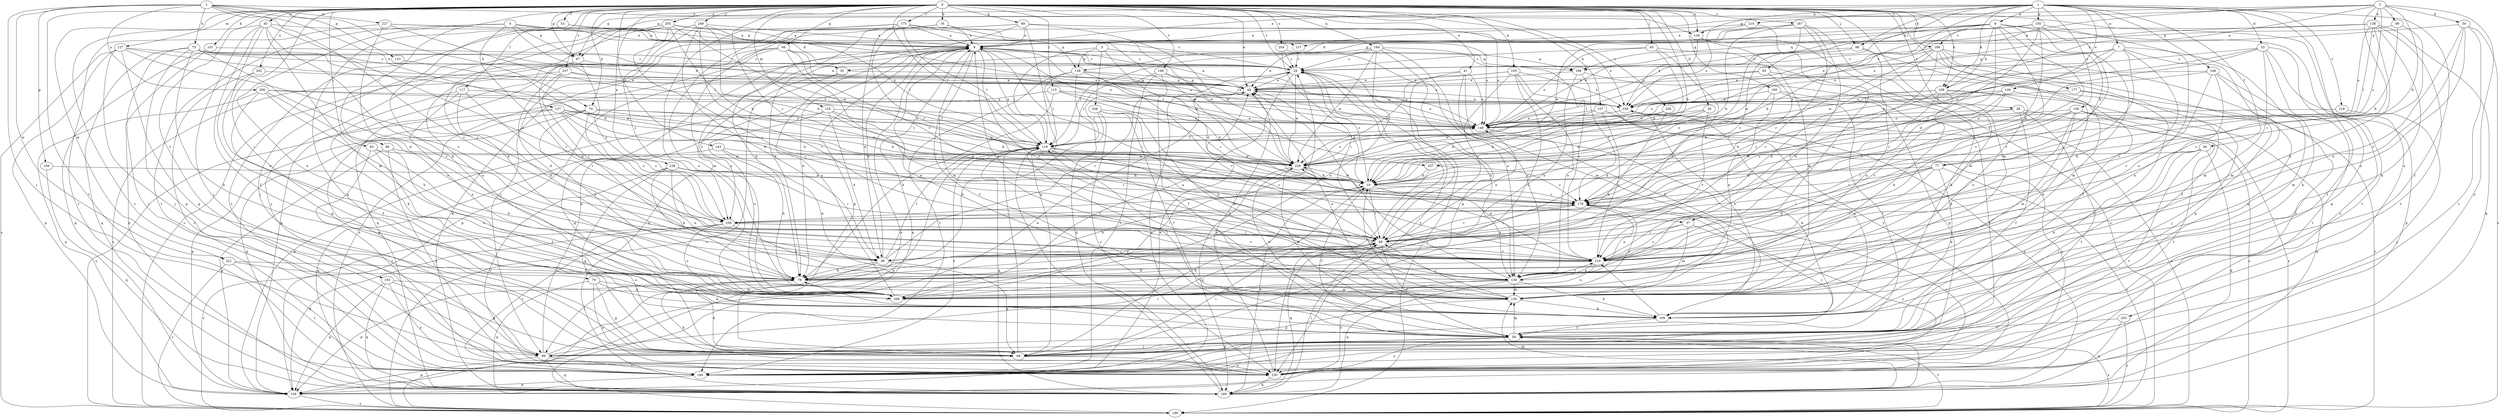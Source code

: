 strict digraph  {
0;
1;
2;
3;
4;
5;
6;
7;
9;
16;
19;
28;
29;
30;
33;
34;
35;
37;
38;
41;
45;
48;
53;
56;
58;
66;
67;
68;
69;
74;
75;
77;
78;
79;
80;
83;
85;
86;
88;
93;
98;
99;
101;
105;
107;
108;
109;
115;
117;
119;
125;
127;
130;
134;
137;
138;
139;
143;
146;
148;
149;
150;
153;
156;
157;
158;
159;
160;
164;
166;
168;
169;
175;
177;
178;
187;
188;
189;
193;
196;
199;
202;
203;
204;
205;
206;
208;
214;
218;
219;
221;
227;
228;
237;
238;
239;
249;
250;
256;
257;
258;
259;
0 -> 16  [label=b];
0 -> 19  [label=b];
0 -> 28  [label=c];
0 -> 29  [label=c];
0 -> 30  [label=d];
0 -> 41  [label=e];
0 -> 45  [label=e];
0 -> 48  [label=e];
0 -> 53  [label=f];
0 -> 66  [label=g];
0 -> 67  [label=g];
0 -> 69  [label=h];
0 -> 74  [label=h];
0 -> 79  [label=i];
0 -> 80  [label=i];
0 -> 83  [label=i];
0 -> 93  [label=j];
0 -> 98  [label=j];
0 -> 101  [label=k];
0 -> 105  [label=k];
0 -> 107  [label=k];
0 -> 108  [label=k];
0 -> 115  [label=l];
0 -> 117  [label=l];
0 -> 119  [label=l];
0 -> 125  [label=m];
0 -> 127  [label=m];
0 -> 130  [label=m];
0 -> 134  [label=n];
0 -> 143  [label=o];
0 -> 160  [label=q];
0 -> 164  [label=q];
0 -> 175  [label=r];
0 -> 177  [label=r];
0 -> 178  [label=r];
0 -> 187  [label=s];
0 -> 188  [label=s];
0 -> 193  [label=t];
0 -> 196  [label=t];
0 -> 199  [label=t];
0 -> 202  [label=u];
0 -> 203  [label=u];
0 -> 204  [label=u];
0 -> 205  [label=u];
0 -> 221  [label=w];
0 -> 237  [label=x];
0 -> 238  [label=x];
0 -> 249  [label=y];
0 -> 256  [label=z];
1 -> 6  [label=a];
1 -> 7  [label=a];
1 -> 9  [label=a];
1 -> 33  [label=d];
1 -> 56  [label=f];
1 -> 58  [label=f];
1 -> 67  [label=g];
1 -> 85  [label=i];
1 -> 98  [label=j];
1 -> 108  [label=k];
1 -> 134  [label=n];
1 -> 146  [label=o];
1 -> 148  [label=o];
1 -> 149  [label=o];
1 -> 150  [label=p];
1 -> 166  [label=q];
1 -> 199  [label=t];
1 -> 214  [label=v];
1 -> 218  [label=v];
2 -> 74  [label=h];
2 -> 75  [label=h];
2 -> 99  [label=j];
2 -> 134  [label=n];
2 -> 137  [label=n];
2 -> 153  [label=p];
2 -> 156  [label=p];
2 -> 206  [label=u];
2 -> 219  [label=v];
2 -> 221  [label=w];
2 -> 227  [label=w];
3 -> 34  [label=d];
3 -> 67  [label=g];
3 -> 77  [label=h];
3 -> 86  [label=i];
3 -> 88  [label=i];
3 -> 108  [label=k];
3 -> 138  [label=n];
3 -> 157  [label=p];
3 -> 239  [label=x];
3 -> 250  [label=y];
3 -> 257  [label=z];
4 -> 35  [label=d];
4 -> 67  [label=g];
4 -> 157  [label=p];
4 -> 158  [label=p];
4 -> 199  [label=t];
4 -> 208  [label=u];
4 -> 219  [label=v];
4 -> 257  [label=z];
5 -> 119  [label=l];
5 -> 158  [label=p];
5 -> 168  [label=q];
5 -> 228  [label=w];
5 -> 258  [label=z];
6 -> 35  [label=d];
6 -> 37  [label=d];
6 -> 77  [label=h];
6 -> 78  [label=h];
6 -> 88  [label=i];
6 -> 108  [label=k];
6 -> 149  [label=o];
6 -> 158  [label=p];
6 -> 168  [label=q];
6 -> 188  [label=s];
6 -> 199  [label=t];
6 -> 219  [label=v];
7 -> 88  [label=i];
7 -> 109  [label=k];
7 -> 119  [label=l];
7 -> 130  [label=m];
7 -> 168  [label=q];
7 -> 219  [label=v];
7 -> 228  [label=w];
7 -> 239  [label=x];
9 -> 29  [label=c];
9 -> 37  [label=d];
9 -> 58  [label=f];
9 -> 68  [label=g];
9 -> 78  [label=h];
9 -> 88  [label=i];
9 -> 130  [label=m];
9 -> 159  [label=p];
9 -> 168  [label=q];
9 -> 169  [label=q];
9 -> 189  [label=s];
9 -> 219  [label=v];
16 -> 9  [label=a];
16 -> 78  [label=h];
16 -> 208  [label=u];
16 -> 228  [label=w];
19 -> 29  [label=c];
19 -> 48  [label=e];
19 -> 58  [label=f];
19 -> 78  [label=h];
19 -> 88  [label=i];
19 -> 139  [label=n];
19 -> 178  [label=r];
19 -> 228  [label=w];
28 -> 19  [label=b];
28 -> 58  [label=f];
28 -> 149  [label=o];
28 -> 189  [label=s];
28 -> 199  [label=t];
29 -> 48  [label=e];
29 -> 139  [label=n];
29 -> 189  [label=s];
29 -> 208  [label=u];
29 -> 228  [label=w];
29 -> 250  [label=y];
30 -> 19  [label=b];
30 -> 149  [label=o];
30 -> 219  [label=v];
30 -> 228  [label=w];
33 -> 19  [label=b];
33 -> 29  [label=c];
33 -> 68  [label=g];
33 -> 130  [label=m];
33 -> 159  [label=p];
33 -> 228  [label=w];
33 -> 250  [label=y];
34 -> 9  [label=a];
34 -> 139  [label=n];
34 -> 189  [label=s];
34 -> 199  [label=t];
34 -> 208  [label=u];
34 -> 219  [label=v];
35 -> 48  [label=e];
35 -> 189  [label=s];
35 -> 259  [label=z];
37 -> 88  [label=i];
37 -> 130  [label=m];
37 -> 219  [label=v];
37 -> 250  [label=y];
38 -> 9  [label=a];
38 -> 29  [label=c];
38 -> 68  [label=g];
38 -> 78  [label=h];
38 -> 88  [label=i];
38 -> 99  [label=j];
38 -> 119  [label=l];
41 -> 48  [label=e];
41 -> 88  [label=i];
41 -> 109  [label=k];
41 -> 139  [label=n];
41 -> 149  [label=o];
45 -> 9  [label=a];
45 -> 58  [label=f];
45 -> 99  [label=j];
45 -> 130  [label=m];
45 -> 199  [label=t];
45 -> 208  [label=u];
45 -> 219  [label=v];
45 -> 259  [label=z];
48 -> 9  [label=a];
48 -> 119  [label=l];
48 -> 149  [label=o];
48 -> 239  [label=x];
53 -> 9  [label=a];
53 -> 68  [label=g];
53 -> 78  [label=h];
53 -> 149  [label=o];
56 -> 99  [label=j];
56 -> 109  [label=k];
56 -> 169  [label=q];
56 -> 199  [label=t];
56 -> 228  [label=w];
58 -> 68  [label=g];
58 -> 99  [label=j];
58 -> 130  [label=m];
58 -> 189  [label=s];
58 -> 250  [label=y];
66 -> 29  [label=c];
66 -> 88  [label=i];
66 -> 149  [label=o];
66 -> 159  [label=p];
66 -> 169  [label=q];
66 -> 178  [label=r];
66 -> 189  [label=s];
67 -> 38  [label=d];
67 -> 48  [label=e];
67 -> 208  [label=u];
67 -> 259  [label=z];
68 -> 19  [label=b];
68 -> 78  [label=h];
68 -> 88  [label=i];
68 -> 119  [label=l];
68 -> 250  [label=y];
69 -> 9  [label=a];
69 -> 68  [label=g];
69 -> 78  [label=h];
69 -> 99  [label=j];
69 -> 149  [label=o];
69 -> 169  [label=q];
69 -> 228  [label=w];
74 -> 19  [label=b];
74 -> 78  [label=h];
74 -> 119  [label=l];
74 -> 149  [label=o];
74 -> 159  [label=p];
74 -> 169  [label=q];
74 -> 259  [label=z];
75 -> 29  [label=c];
75 -> 48  [label=e];
75 -> 68  [label=g];
75 -> 99  [label=j];
75 -> 109  [label=k];
75 -> 149  [label=o];
75 -> 169  [label=q];
75 -> 219  [label=v];
75 -> 239  [label=x];
77 -> 19  [label=b];
77 -> 38  [label=d];
77 -> 88  [label=i];
77 -> 109  [label=k];
77 -> 178  [label=r];
77 -> 189  [label=s];
77 -> 219  [label=v];
78 -> 130  [label=m];
78 -> 159  [label=p];
79 -> 68  [label=g];
79 -> 109  [label=k];
79 -> 130  [label=m];
79 -> 169  [label=q];
79 -> 250  [label=y];
80 -> 58  [label=f];
80 -> 159  [label=p];
80 -> 228  [label=w];
80 -> 250  [label=y];
83 -> 78  [label=h];
83 -> 208  [label=u];
83 -> 228  [label=w];
83 -> 250  [label=y];
85 -> 48  [label=e];
85 -> 68  [label=g];
85 -> 119  [label=l];
85 -> 178  [label=r];
86 -> 9  [label=a];
86 -> 19  [label=b];
86 -> 219  [label=v];
88 -> 29  [label=c];
88 -> 38  [label=d];
88 -> 58  [label=f];
88 -> 149  [label=o];
88 -> 169  [label=q];
88 -> 178  [label=r];
88 -> 219  [label=v];
93 -> 19  [label=b];
93 -> 29  [label=c];
93 -> 38  [label=d];
93 -> 109  [label=k];
93 -> 149  [label=o];
98 -> 29  [label=c];
98 -> 58  [label=f];
98 -> 178  [label=r];
98 -> 208  [label=u];
99 -> 9  [label=a];
99 -> 48  [label=e];
99 -> 88  [label=i];
99 -> 159  [label=p];
99 -> 169  [label=q];
99 -> 178  [label=r];
99 -> 199  [label=t];
101 -> 29  [label=c];
101 -> 159  [label=p];
101 -> 169  [label=q];
105 -> 48  [label=e];
105 -> 88  [label=i];
105 -> 139  [label=n];
105 -> 208  [label=u];
105 -> 228  [label=w];
105 -> 239  [label=x];
105 -> 250  [label=y];
107 -> 19  [label=b];
107 -> 149  [label=o];
107 -> 159  [label=p];
107 -> 219  [label=v];
108 -> 78  [label=h];
108 -> 139  [label=n];
108 -> 149  [label=o];
108 -> 178  [label=r];
108 -> 208  [label=u];
108 -> 239  [label=x];
108 -> 259  [label=z];
109 -> 48  [label=e];
109 -> 58  [label=f];
109 -> 78  [label=h];
109 -> 119  [label=l];
109 -> 219  [label=v];
109 -> 228  [label=w];
109 -> 239  [label=x];
115 -> 19  [label=b];
115 -> 68  [label=g];
115 -> 78  [label=h];
115 -> 178  [label=r];
115 -> 239  [label=x];
117 -> 38  [label=d];
117 -> 88  [label=i];
117 -> 109  [label=k];
117 -> 208  [label=u];
117 -> 239  [label=x];
119 -> 9  [label=a];
119 -> 88  [label=i];
119 -> 139  [label=n];
119 -> 159  [label=p];
119 -> 169  [label=q];
119 -> 199  [label=t];
119 -> 228  [label=w];
125 -> 19  [label=b];
125 -> 38  [label=d];
125 -> 149  [label=o];
125 -> 159  [label=p];
125 -> 208  [label=u];
125 -> 228  [label=w];
127 -> 19  [label=b];
127 -> 29  [label=c];
127 -> 68  [label=g];
127 -> 99  [label=j];
127 -> 159  [label=p];
127 -> 189  [label=s];
127 -> 259  [label=z];
130 -> 9  [label=a];
130 -> 19  [label=b];
130 -> 68  [label=g];
130 -> 88  [label=i];
130 -> 109  [label=k];
130 -> 119  [label=l];
130 -> 239  [label=x];
134 -> 130  [label=m];
134 -> 189  [label=s];
134 -> 239  [label=x];
137 -> 19  [label=b];
137 -> 68  [label=g];
137 -> 149  [label=o];
137 -> 178  [label=r];
137 -> 189  [label=s];
137 -> 228  [label=w];
137 -> 259  [label=z];
138 -> 9  [label=a];
138 -> 78  [label=h];
138 -> 109  [label=k];
138 -> 119  [label=l];
138 -> 149  [label=o];
138 -> 169  [label=q];
138 -> 199  [label=t];
138 -> 239  [label=x];
139 -> 48  [label=e];
139 -> 109  [label=k];
139 -> 130  [label=m];
139 -> 169  [label=q];
139 -> 208  [label=u];
139 -> 219  [label=v];
139 -> 250  [label=y];
143 -> 78  [label=h];
143 -> 139  [label=n];
143 -> 169  [label=q];
143 -> 228  [label=w];
146 -> 19  [label=b];
146 -> 99  [label=j];
146 -> 178  [label=r];
146 -> 219  [label=v];
146 -> 239  [label=x];
148 -> 88  [label=i];
148 -> 130  [label=m];
148 -> 149  [label=o];
148 -> 169  [label=q];
148 -> 178  [label=r];
148 -> 189  [label=s];
148 -> 199  [label=t];
148 -> 208  [label=u];
149 -> 9  [label=a];
149 -> 109  [label=k];
149 -> 119  [label=l];
150 -> 9  [label=a];
150 -> 19  [label=b];
150 -> 149  [label=o];
150 -> 178  [label=r];
150 -> 208  [label=u];
150 -> 219  [label=v];
150 -> 259  [label=z];
153 -> 19  [label=b];
156 -> 19  [label=b];
156 -> 169  [label=q];
157 -> 29  [label=c];
158 -> 48  [label=e];
158 -> 119  [label=l];
158 -> 169  [label=q];
158 -> 199  [label=t];
158 -> 219  [label=v];
158 -> 239  [label=x];
159 -> 29  [label=c];
159 -> 189  [label=s];
160 -> 38  [label=d];
160 -> 58  [label=f];
160 -> 68  [label=g];
160 -> 139  [label=n];
160 -> 239  [label=x];
164 -> 29  [label=c];
164 -> 48  [label=e];
164 -> 68  [label=g];
164 -> 119  [label=l];
164 -> 130  [label=m];
164 -> 208  [label=u];
164 -> 219  [label=v];
164 -> 228  [label=w];
166 -> 48  [label=e];
166 -> 130  [label=m];
166 -> 139  [label=n];
166 -> 149  [label=o];
166 -> 199  [label=t];
166 -> 219  [label=v];
168 -> 48  [label=e];
168 -> 78  [label=h];
168 -> 178  [label=r];
168 -> 199  [label=t];
169 -> 19  [label=b];
169 -> 58  [label=f];
169 -> 88  [label=i];
169 -> 119  [label=l];
169 -> 130  [label=m];
169 -> 239  [label=x];
175 -> 9  [label=a];
175 -> 38  [label=d];
175 -> 119  [label=l];
175 -> 130  [label=m];
175 -> 149  [label=o];
175 -> 178  [label=r];
175 -> 208  [label=u];
175 -> 228  [label=w];
177 -> 58  [label=f];
177 -> 189  [label=s];
177 -> 239  [label=x];
178 -> 88  [label=i];
178 -> 139  [label=n];
178 -> 259  [label=z];
187 -> 9  [label=a];
187 -> 19  [label=b];
187 -> 78  [label=h];
187 -> 130  [label=m];
187 -> 219  [label=v];
187 -> 228  [label=w];
187 -> 259  [label=z];
188 -> 29  [label=c];
188 -> 38  [label=d];
188 -> 58  [label=f];
188 -> 68  [label=g];
188 -> 130  [label=m];
188 -> 178  [label=r];
188 -> 219  [label=v];
188 -> 228  [label=w];
188 -> 250  [label=y];
189 -> 9  [label=a];
189 -> 58  [label=f];
189 -> 239  [label=x];
193 -> 68  [label=g];
193 -> 159  [label=p];
193 -> 169  [label=q];
193 -> 208  [label=u];
193 -> 250  [label=y];
196 -> 48  [label=e];
196 -> 58  [label=f];
196 -> 119  [label=l];
196 -> 149  [label=o];
196 -> 199  [label=t];
199 -> 48  [label=e];
199 -> 159  [label=p];
202 -> 48  [label=e];
202 -> 68  [label=g];
202 -> 199  [label=t];
203 -> 58  [label=f];
203 -> 169  [label=q];
203 -> 189  [label=s];
204 -> 29  [label=c];
204 -> 88  [label=i];
204 -> 139  [label=n];
205 -> 9  [label=a];
205 -> 19  [label=b];
205 -> 78  [label=h];
205 -> 88  [label=i];
205 -> 99  [label=j];
205 -> 199  [label=t];
205 -> 228  [label=w];
205 -> 239  [label=x];
205 -> 250  [label=y];
206 -> 58  [label=f];
206 -> 78  [label=h];
206 -> 119  [label=l];
206 -> 159  [label=p];
206 -> 219  [label=v];
206 -> 239  [label=x];
208 -> 9  [label=a];
208 -> 29  [label=c];
208 -> 178  [label=r];
214 -> 9  [label=a];
214 -> 219  [label=v];
214 -> 239  [label=x];
218 -> 149  [label=o];
218 -> 250  [label=y];
219 -> 9  [label=a];
219 -> 78  [label=h];
219 -> 139  [label=n];
219 -> 208  [label=u];
219 -> 228  [label=w];
221 -> 78  [label=h];
221 -> 189  [label=s];
221 -> 199  [label=t];
221 -> 208  [label=u];
227 -> 9  [label=a];
227 -> 29  [label=c];
227 -> 38  [label=d];
227 -> 119  [label=l];
227 -> 199  [label=t];
228 -> 19  [label=b];
228 -> 109  [label=k];
228 -> 149  [label=o];
228 -> 169  [label=q];
237 -> 38  [label=d];
237 -> 48  [label=e];
237 -> 88  [label=i];
237 -> 149  [label=o];
237 -> 189  [label=s];
238 -> 19  [label=b];
238 -> 68  [label=g];
238 -> 78  [label=h];
238 -> 88  [label=i];
238 -> 139  [label=n];
238 -> 178  [label=r];
238 -> 250  [label=y];
239 -> 149  [label=o];
249 -> 9  [label=a];
249 -> 19  [label=b];
249 -> 38  [label=d];
249 -> 119  [label=l];
249 -> 189  [label=s];
249 -> 219  [label=v];
249 -> 259  [label=z];
250 -> 48  [label=e];
250 -> 78  [label=h];
250 -> 169  [label=q];
250 -> 178  [label=r];
256 -> 19  [label=b];
256 -> 78  [label=h];
256 -> 149  [label=o];
257 -> 19  [label=b];
257 -> 178  [label=r];
257 -> 250  [label=y];
258 -> 58  [label=f];
258 -> 78  [label=h];
258 -> 130  [label=m];
258 -> 139  [label=n];
258 -> 149  [label=o];
258 -> 250  [label=y];
259 -> 88  [label=i];
259 -> 139  [label=n];
259 -> 159  [label=p];
259 -> 189  [label=s];
259 -> 199  [label=t];
259 -> 208  [label=u];
259 -> 219  [label=v];
}
